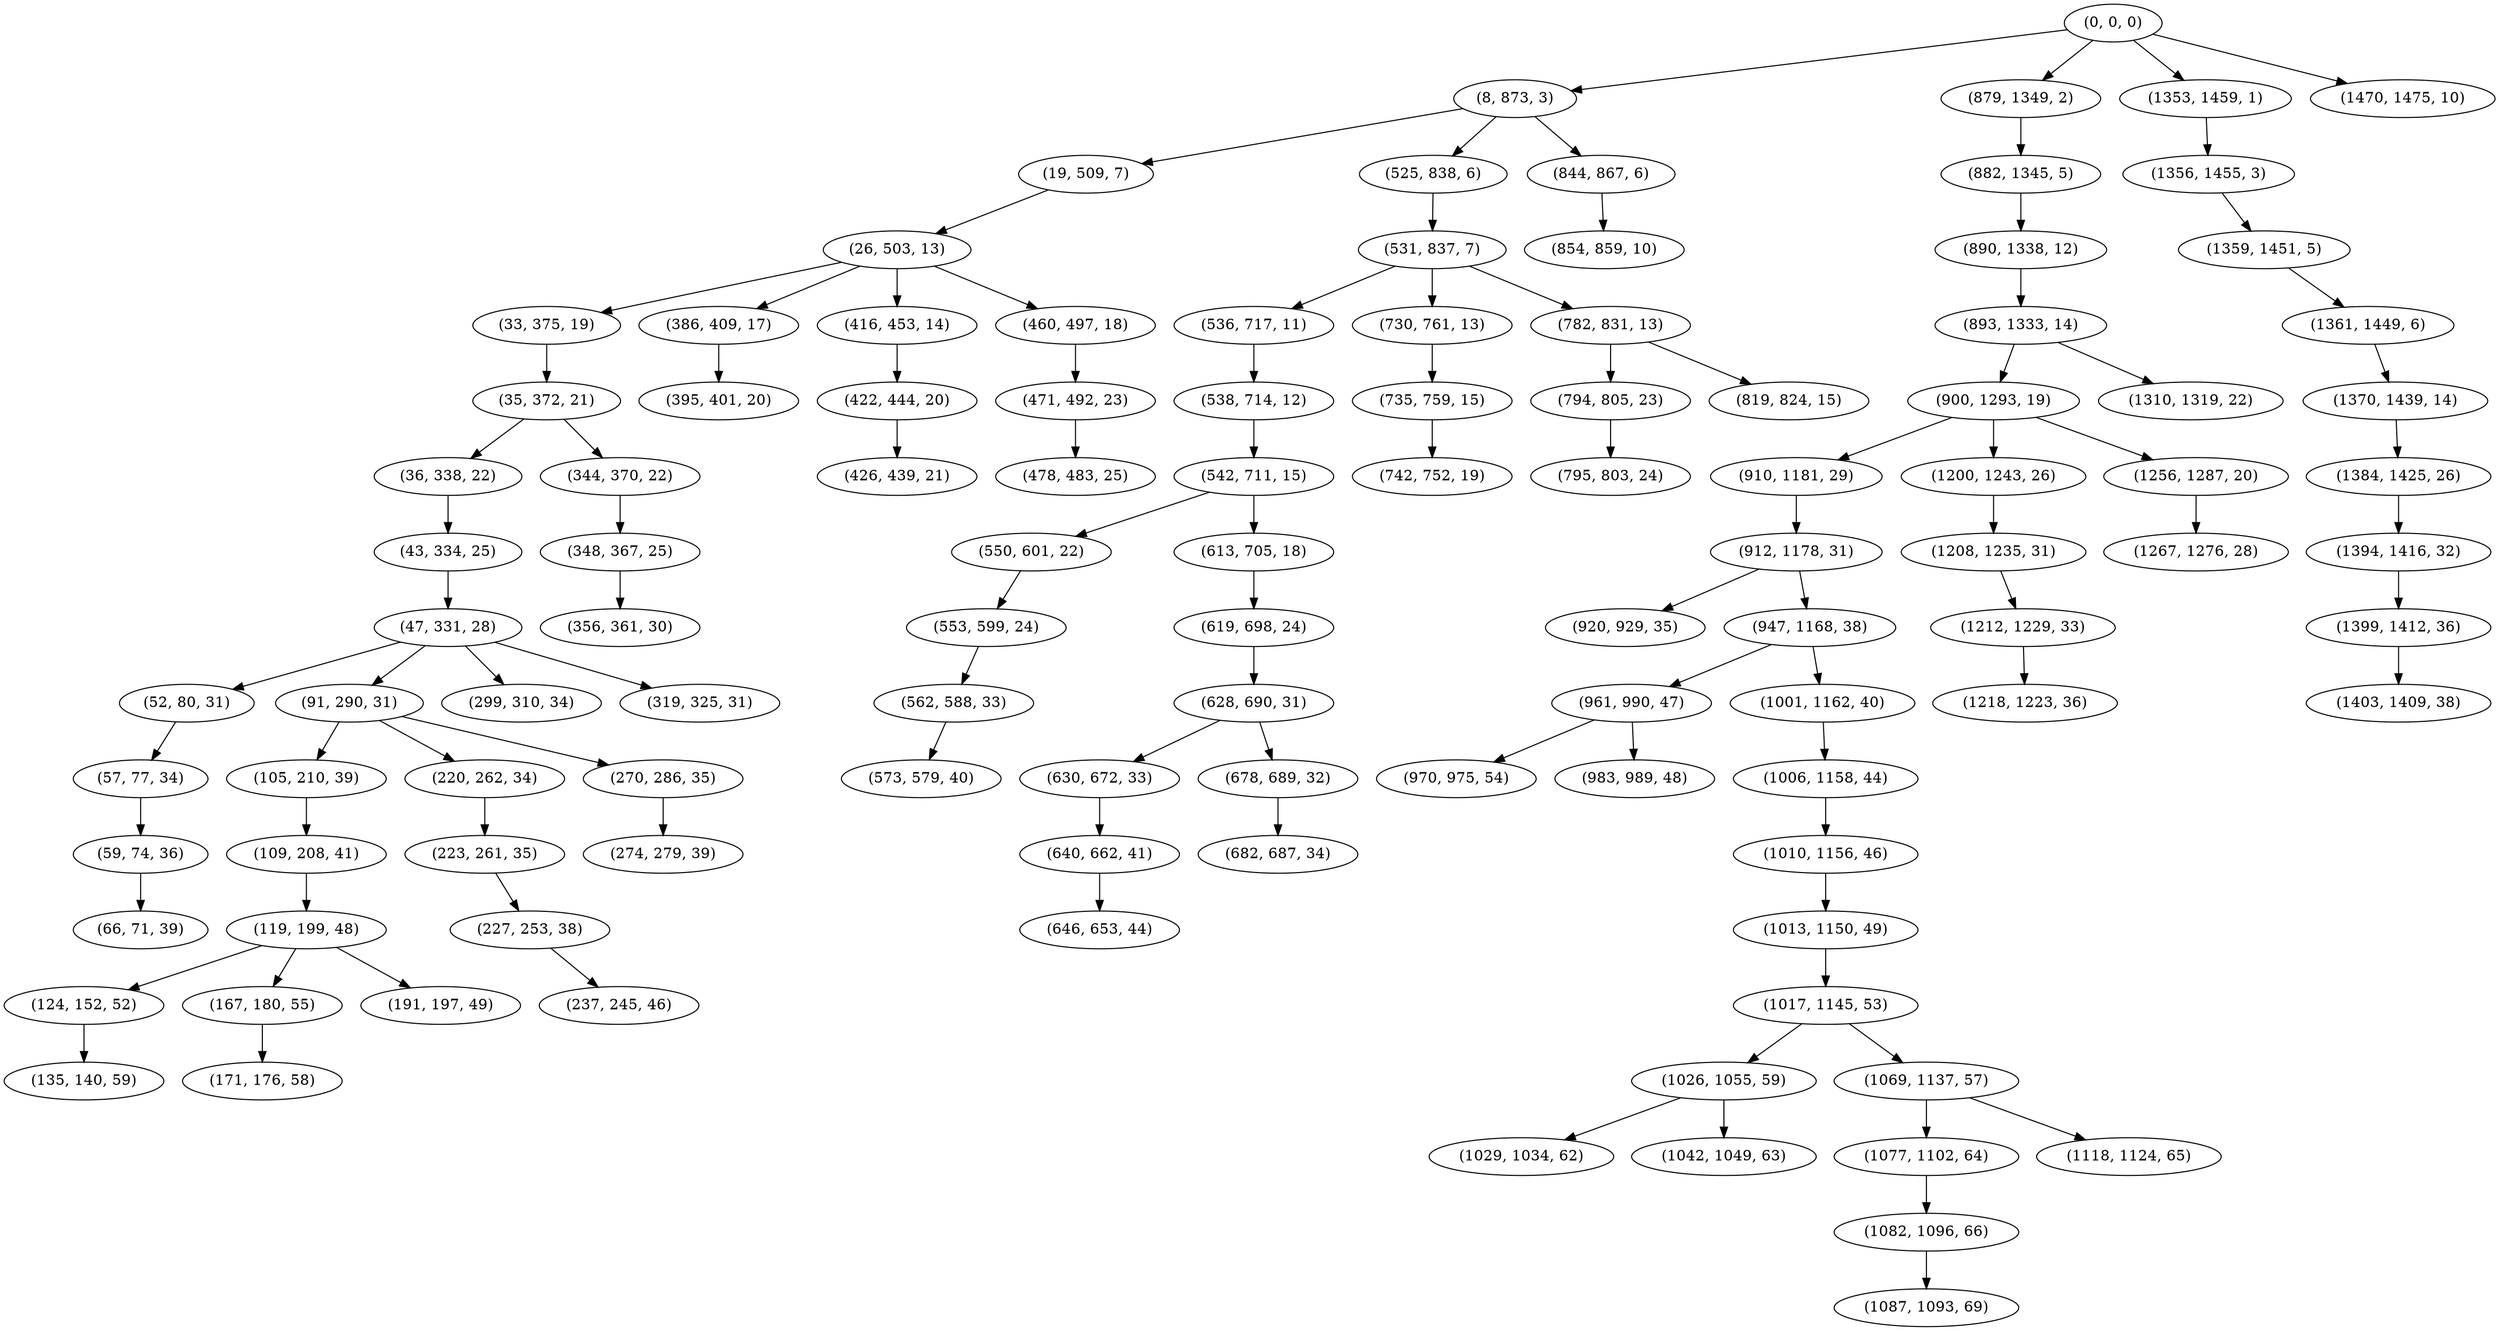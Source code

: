 digraph tree {
    "(0, 0, 0)";
    "(8, 873, 3)";
    "(19, 509, 7)";
    "(26, 503, 13)";
    "(33, 375, 19)";
    "(35, 372, 21)";
    "(36, 338, 22)";
    "(43, 334, 25)";
    "(47, 331, 28)";
    "(52, 80, 31)";
    "(57, 77, 34)";
    "(59, 74, 36)";
    "(66, 71, 39)";
    "(91, 290, 31)";
    "(105, 210, 39)";
    "(109, 208, 41)";
    "(119, 199, 48)";
    "(124, 152, 52)";
    "(135, 140, 59)";
    "(167, 180, 55)";
    "(171, 176, 58)";
    "(191, 197, 49)";
    "(220, 262, 34)";
    "(223, 261, 35)";
    "(227, 253, 38)";
    "(237, 245, 46)";
    "(270, 286, 35)";
    "(274, 279, 39)";
    "(299, 310, 34)";
    "(319, 325, 31)";
    "(344, 370, 22)";
    "(348, 367, 25)";
    "(356, 361, 30)";
    "(386, 409, 17)";
    "(395, 401, 20)";
    "(416, 453, 14)";
    "(422, 444, 20)";
    "(426, 439, 21)";
    "(460, 497, 18)";
    "(471, 492, 23)";
    "(478, 483, 25)";
    "(525, 838, 6)";
    "(531, 837, 7)";
    "(536, 717, 11)";
    "(538, 714, 12)";
    "(542, 711, 15)";
    "(550, 601, 22)";
    "(553, 599, 24)";
    "(562, 588, 33)";
    "(573, 579, 40)";
    "(613, 705, 18)";
    "(619, 698, 24)";
    "(628, 690, 31)";
    "(630, 672, 33)";
    "(640, 662, 41)";
    "(646, 653, 44)";
    "(678, 689, 32)";
    "(682, 687, 34)";
    "(730, 761, 13)";
    "(735, 759, 15)";
    "(742, 752, 19)";
    "(782, 831, 13)";
    "(794, 805, 23)";
    "(795, 803, 24)";
    "(819, 824, 15)";
    "(844, 867, 6)";
    "(854, 859, 10)";
    "(879, 1349, 2)";
    "(882, 1345, 5)";
    "(890, 1338, 12)";
    "(893, 1333, 14)";
    "(900, 1293, 19)";
    "(910, 1181, 29)";
    "(912, 1178, 31)";
    "(920, 929, 35)";
    "(947, 1168, 38)";
    "(961, 990, 47)";
    "(970, 975, 54)";
    "(983, 989, 48)";
    "(1001, 1162, 40)";
    "(1006, 1158, 44)";
    "(1010, 1156, 46)";
    "(1013, 1150, 49)";
    "(1017, 1145, 53)";
    "(1026, 1055, 59)";
    "(1029, 1034, 62)";
    "(1042, 1049, 63)";
    "(1069, 1137, 57)";
    "(1077, 1102, 64)";
    "(1082, 1096, 66)";
    "(1087, 1093, 69)";
    "(1118, 1124, 65)";
    "(1200, 1243, 26)";
    "(1208, 1235, 31)";
    "(1212, 1229, 33)";
    "(1218, 1223, 36)";
    "(1256, 1287, 20)";
    "(1267, 1276, 28)";
    "(1310, 1319, 22)";
    "(1353, 1459, 1)";
    "(1356, 1455, 3)";
    "(1359, 1451, 5)";
    "(1361, 1449, 6)";
    "(1370, 1439, 14)";
    "(1384, 1425, 26)";
    "(1394, 1416, 32)";
    "(1399, 1412, 36)";
    "(1403, 1409, 38)";
    "(1470, 1475, 10)";
    "(0, 0, 0)" -> "(8, 873, 3)";
    "(0, 0, 0)" -> "(879, 1349, 2)";
    "(0, 0, 0)" -> "(1353, 1459, 1)";
    "(0, 0, 0)" -> "(1470, 1475, 10)";
    "(8, 873, 3)" -> "(19, 509, 7)";
    "(8, 873, 3)" -> "(525, 838, 6)";
    "(8, 873, 3)" -> "(844, 867, 6)";
    "(19, 509, 7)" -> "(26, 503, 13)";
    "(26, 503, 13)" -> "(33, 375, 19)";
    "(26, 503, 13)" -> "(386, 409, 17)";
    "(26, 503, 13)" -> "(416, 453, 14)";
    "(26, 503, 13)" -> "(460, 497, 18)";
    "(33, 375, 19)" -> "(35, 372, 21)";
    "(35, 372, 21)" -> "(36, 338, 22)";
    "(35, 372, 21)" -> "(344, 370, 22)";
    "(36, 338, 22)" -> "(43, 334, 25)";
    "(43, 334, 25)" -> "(47, 331, 28)";
    "(47, 331, 28)" -> "(52, 80, 31)";
    "(47, 331, 28)" -> "(91, 290, 31)";
    "(47, 331, 28)" -> "(299, 310, 34)";
    "(47, 331, 28)" -> "(319, 325, 31)";
    "(52, 80, 31)" -> "(57, 77, 34)";
    "(57, 77, 34)" -> "(59, 74, 36)";
    "(59, 74, 36)" -> "(66, 71, 39)";
    "(91, 290, 31)" -> "(105, 210, 39)";
    "(91, 290, 31)" -> "(220, 262, 34)";
    "(91, 290, 31)" -> "(270, 286, 35)";
    "(105, 210, 39)" -> "(109, 208, 41)";
    "(109, 208, 41)" -> "(119, 199, 48)";
    "(119, 199, 48)" -> "(124, 152, 52)";
    "(119, 199, 48)" -> "(167, 180, 55)";
    "(119, 199, 48)" -> "(191, 197, 49)";
    "(124, 152, 52)" -> "(135, 140, 59)";
    "(167, 180, 55)" -> "(171, 176, 58)";
    "(220, 262, 34)" -> "(223, 261, 35)";
    "(223, 261, 35)" -> "(227, 253, 38)";
    "(227, 253, 38)" -> "(237, 245, 46)";
    "(270, 286, 35)" -> "(274, 279, 39)";
    "(344, 370, 22)" -> "(348, 367, 25)";
    "(348, 367, 25)" -> "(356, 361, 30)";
    "(386, 409, 17)" -> "(395, 401, 20)";
    "(416, 453, 14)" -> "(422, 444, 20)";
    "(422, 444, 20)" -> "(426, 439, 21)";
    "(460, 497, 18)" -> "(471, 492, 23)";
    "(471, 492, 23)" -> "(478, 483, 25)";
    "(525, 838, 6)" -> "(531, 837, 7)";
    "(531, 837, 7)" -> "(536, 717, 11)";
    "(531, 837, 7)" -> "(730, 761, 13)";
    "(531, 837, 7)" -> "(782, 831, 13)";
    "(536, 717, 11)" -> "(538, 714, 12)";
    "(538, 714, 12)" -> "(542, 711, 15)";
    "(542, 711, 15)" -> "(550, 601, 22)";
    "(542, 711, 15)" -> "(613, 705, 18)";
    "(550, 601, 22)" -> "(553, 599, 24)";
    "(553, 599, 24)" -> "(562, 588, 33)";
    "(562, 588, 33)" -> "(573, 579, 40)";
    "(613, 705, 18)" -> "(619, 698, 24)";
    "(619, 698, 24)" -> "(628, 690, 31)";
    "(628, 690, 31)" -> "(630, 672, 33)";
    "(628, 690, 31)" -> "(678, 689, 32)";
    "(630, 672, 33)" -> "(640, 662, 41)";
    "(640, 662, 41)" -> "(646, 653, 44)";
    "(678, 689, 32)" -> "(682, 687, 34)";
    "(730, 761, 13)" -> "(735, 759, 15)";
    "(735, 759, 15)" -> "(742, 752, 19)";
    "(782, 831, 13)" -> "(794, 805, 23)";
    "(782, 831, 13)" -> "(819, 824, 15)";
    "(794, 805, 23)" -> "(795, 803, 24)";
    "(844, 867, 6)" -> "(854, 859, 10)";
    "(879, 1349, 2)" -> "(882, 1345, 5)";
    "(882, 1345, 5)" -> "(890, 1338, 12)";
    "(890, 1338, 12)" -> "(893, 1333, 14)";
    "(893, 1333, 14)" -> "(900, 1293, 19)";
    "(893, 1333, 14)" -> "(1310, 1319, 22)";
    "(900, 1293, 19)" -> "(910, 1181, 29)";
    "(900, 1293, 19)" -> "(1200, 1243, 26)";
    "(900, 1293, 19)" -> "(1256, 1287, 20)";
    "(910, 1181, 29)" -> "(912, 1178, 31)";
    "(912, 1178, 31)" -> "(920, 929, 35)";
    "(912, 1178, 31)" -> "(947, 1168, 38)";
    "(947, 1168, 38)" -> "(961, 990, 47)";
    "(947, 1168, 38)" -> "(1001, 1162, 40)";
    "(961, 990, 47)" -> "(970, 975, 54)";
    "(961, 990, 47)" -> "(983, 989, 48)";
    "(1001, 1162, 40)" -> "(1006, 1158, 44)";
    "(1006, 1158, 44)" -> "(1010, 1156, 46)";
    "(1010, 1156, 46)" -> "(1013, 1150, 49)";
    "(1013, 1150, 49)" -> "(1017, 1145, 53)";
    "(1017, 1145, 53)" -> "(1026, 1055, 59)";
    "(1017, 1145, 53)" -> "(1069, 1137, 57)";
    "(1026, 1055, 59)" -> "(1029, 1034, 62)";
    "(1026, 1055, 59)" -> "(1042, 1049, 63)";
    "(1069, 1137, 57)" -> "(1077, 1102, 64)";
    "(1069, 1137, 57)" -> "(1118, 1124, 65)";
    "(1077, 1102, 64)" -> "(1082, 1096, 66)";
    "(1082, 1096, 66)" -> "(1087, 1093, 69)";
    "(1200, 1243, 26)" -> "(1208, 1235, 31)";
    "(1208, 1235, 31)" -> "(1212, 1229, 33)";
    "(1212, 1229, 33)" -> "(1218, 1223, 36)";
    "(1256, 1287, 20)" -> "(1267, 1276, 28)";
    "(1353, 1459, 1)" -> "(1356, 1455, 3)";
    "(1356, 1455, 3)" -> "(1359, 1451, 5)";
    "(1359, 1451, 5)" -> "(1361, 1449, 6)";
    "(1361, 1449, 6)" -> "(1370, 1439, 14)";
    "(1370, 1439, 14)" -> "(1384, 1425, 26)";
    "(1384, 1425, 26)" -> "(1394, 1416, 32)";
    "(1394, 1416, 32)" -> "(1399, 1412, 36)";
    "(1399, 1412, 36)" -> "(1403, 1409, 38)";
}
